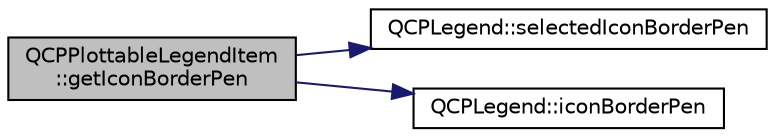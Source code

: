 digraph "QCPPlottableLegendItem::getIconBorderPen"
{
  edge [fontname="Helvetica",fontsize="10",labelfontname="Helvetica",labelfontsize="10"];
  node [fontname="Helvetica",fontsize="10",shape=record];
  rankdir="LR";
  Node1 [label="QCPPlottableLegendItem\l::getIconBorderPen",height=0.2,width=0.4,color="black", fillcolor="grey75", style="filled", fontcolor="black"];
  Node1 -> Node2 [color="midnightblue",fontsize="10",style="solid",fontname="Helvetica"];
  Node2 [label="QCPLegend::selectedIconBorderPen",height=0.2,width=0.4,color="black", fillcolor="white", style="filled",URL="$class_q_c_p_legend.html#a165630cad7e41f89b54f65cdef3310e8"];
  Node1 -> Node3 [color="midnightblue",fontsize="10",style="solid",fontname="Helvetica"];
  Node3 [label="QCPLegend::iconBorderPen",height=0.2,width=0.4,color="black", fillcolor="white", style="filled",URL="$class_q_c_p_legend.html#a2c4719d79630b0d0c75ef2333c59a912"];
}
